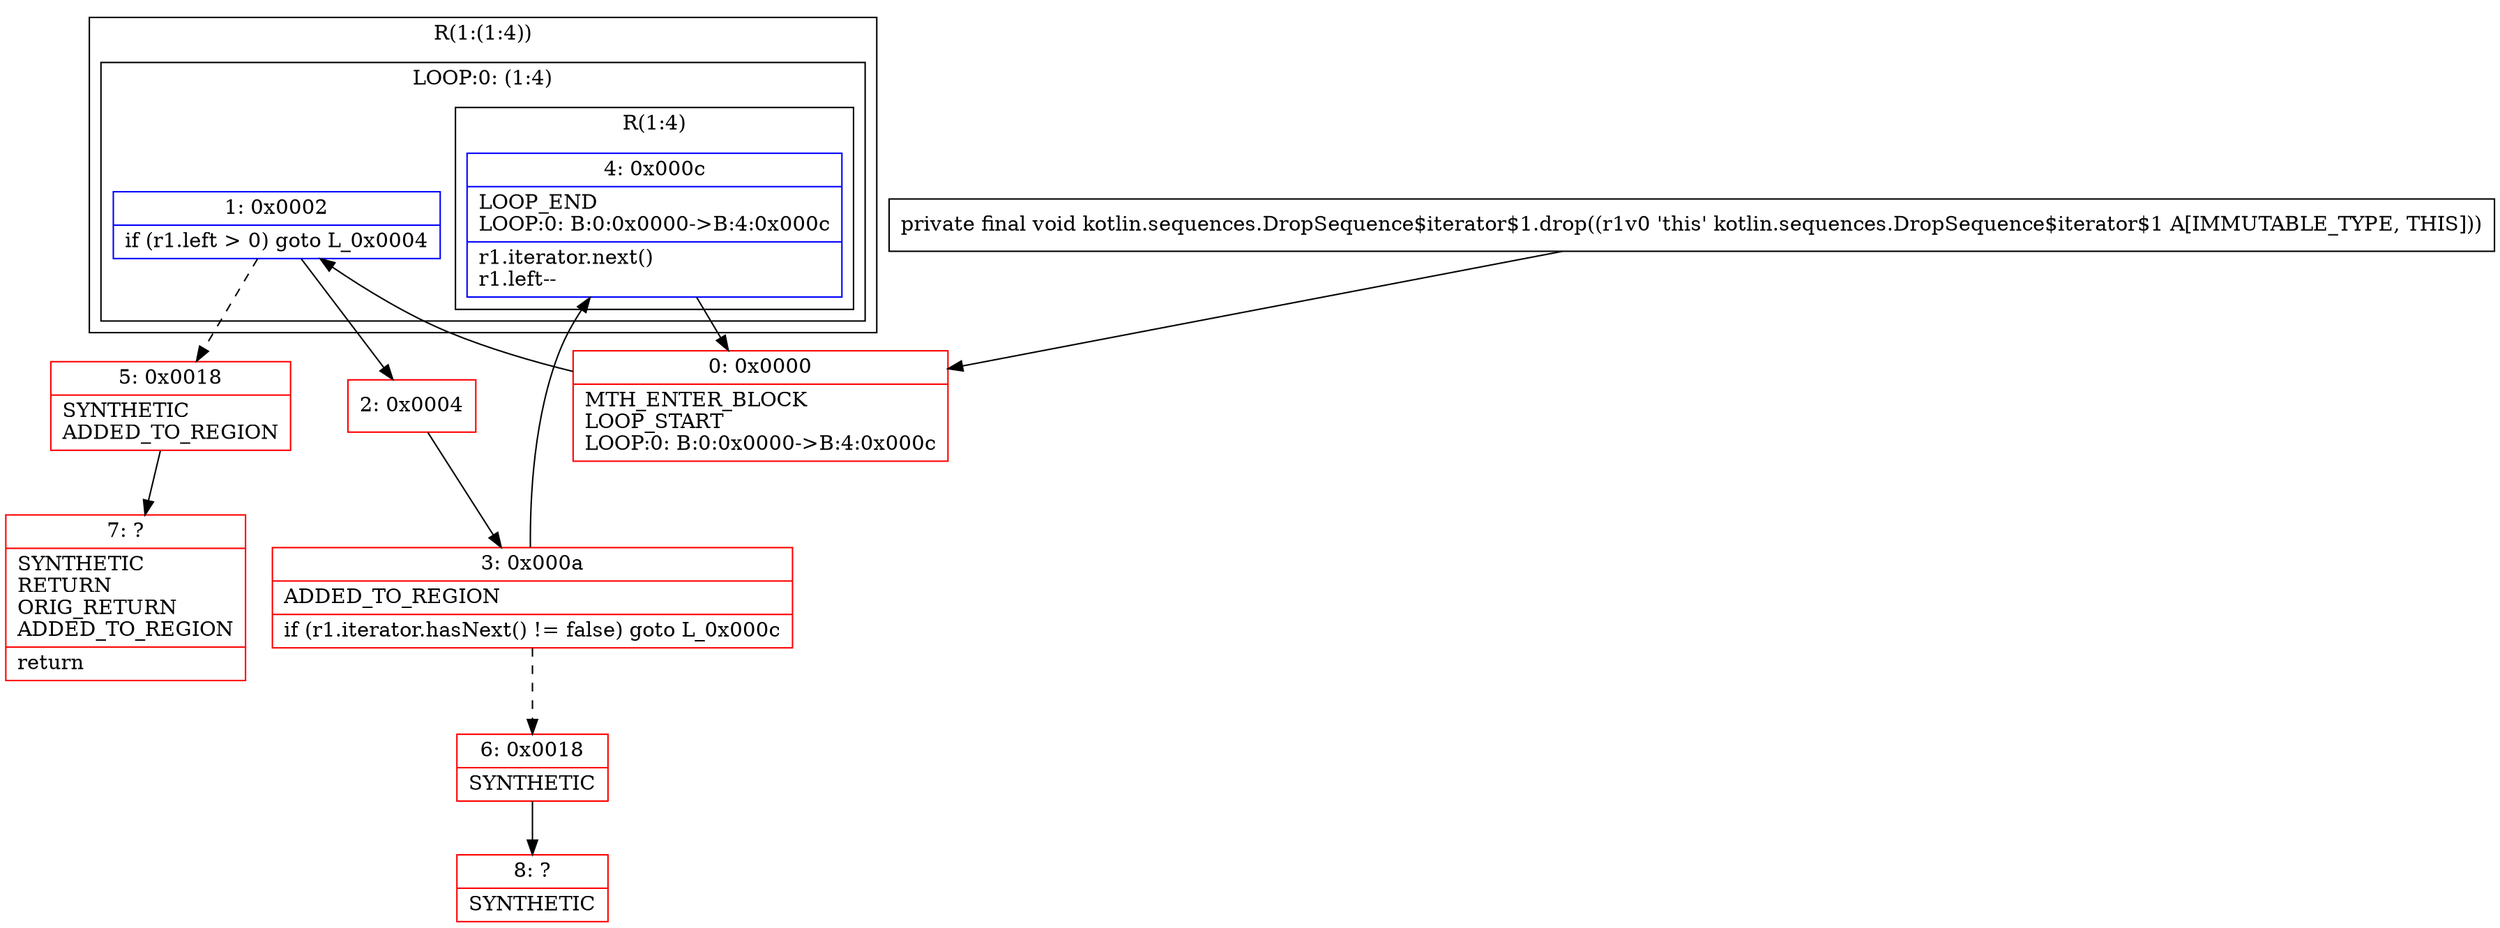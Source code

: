 digraph "CFG forkotlin.sequences.DropSequence$iterator$1.drop()V" {
subgraph cluster_Region_243100755 {
label = "R(1:(1:4))";
node [shape=record,color=blue];
subgraph cluster_LoopRegion_2081204488 {
label = "LOOP:0: (1:4)";
node [shape=record,color=blue];
Node_1 [shape=record,label="{1\:\ 0x0002|if (r1.left \> 0) goto L_0x0004\l}"];
subgraph cluster_Region_1611043012 {
label = "R(1:4)";
node [shape=record,color=blue];
Node_4 [shape=record,label="{4\:\ 0x000c|LOOP_END\lLOOP:0: B:0:0x0000\-\>B:4:0x000c\l|r1.iterator.next()\lr1.left\-\-\l}"];
}
}
}
Node_0 [shape=record,color=red,label="{0\:\ 0x0000|MTH_ENTER_BLOCK\lLOOP_START\lLOOP:0: B:0:0x0000\-\>B:4:0x000c\l}"];
Node_2 [shape=record,color=red,label="{2\:\ 0x0004}"];
Node_3 [shape=record,color=red,label="{3\:\ 0x000a|ADDED_TO_REGION\l|if (r1.iterator.hasNext() != false) goto L_0x000c\l}"];
Node_5 [shape=record,color=red,label="{5\:\ 0x0018|SYNTHETIC\lADDED_TO_REGION\l}"];
Node_6 [shape=record,color=red,label="{6\:\ 0x0018|SYNTHETIC\l}"];
Node_7 [shape=record,color=red,label="{7\:\ ?|SYNTHETIC\lRETURN\lORIG_RETURN\lADDED_TO_REGION\l|return\l}"];
Node_8 [shape=record,color=red,label="{8\:\ ?|SYNTHETIC\l}"];
MethodNode[shape=record,label="{private final void kotlin.sequences.DropSequence$iterator$1.drop((r1v0 'this' kotlin.sequences.DropSequence$iterator$1 A[IMMUTABLE_TYPE, THIS])) }"];
MethodNode -> Node_0;
Node_1 -> Node_2;
Node_1 -> Node_5[style=dashed];
Node_4 -> Node_0;
Node_0 -> Node_1;
Node_2 -> Node_3;
Node_3 -> Node_4;
Node_3 -> Node_6[style=dashed];
Node_5 -> Node_7;
Node_6 -> Node_8;
}

